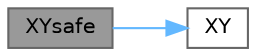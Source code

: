 digraph "XYsafe"
{
 // LATEX_PDF_SIZE
  bgcolor="transparent";
  edge [fontname=Helvetica,fontsize=10,labelfontname=Helvetica,labelfontsize=10];
  node [fontname=Helvetica,fontsize=10,shape=box,height=0.2,width=0.4];
  rankdir="LR";
  Node1 [id="Node000001",label="XYsafe",height=0.2,width=0.4,color="gray40", fillcolor="grey60", style="filled", fontcolor="black",tooltip=" "];
  Node1 -> Node2 [id="edge1_Node000001_Node000002",color="steelblue1",style="solid",tooltip=" "];
  Node2 [id="Node000002",label="XY",height=0.2,width=0.4,color="grey40", fillcolor="white", style="filled",URL="$da/d2d/colorutils_8cpp_a7aa2d780d14ccc2f3ce3c493e01999eb.html#a7aa2d780d14ccc2f3ce3c493e01999eb",tooltip=" "];
}
